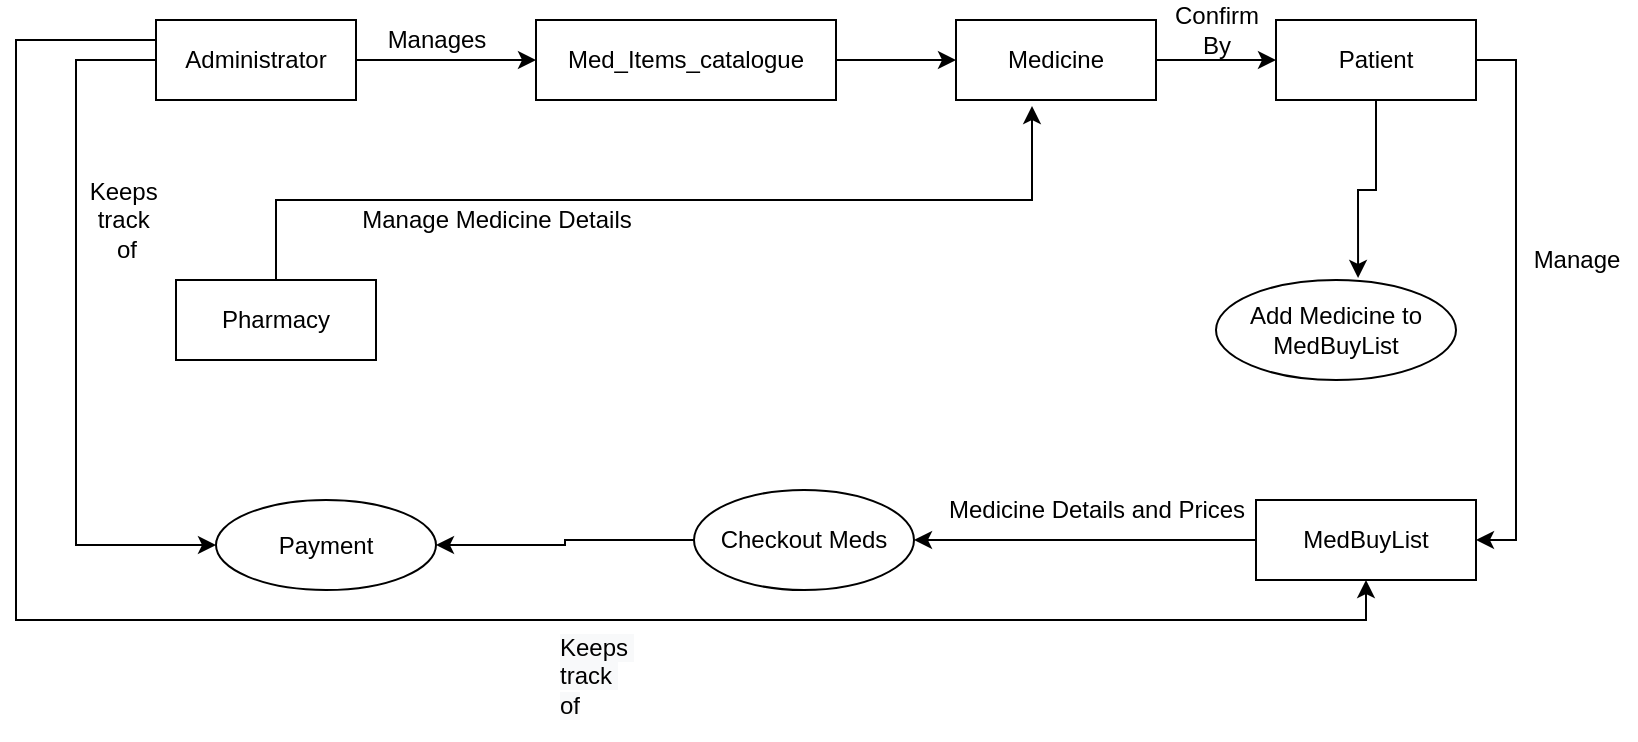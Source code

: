 <mxfile version="16.6.6" type="device"><diagram id="6DTld2FbTyNNRfzMZXIw" name="Page-1"><mxGraphModel dx="1117" dy="518" grid="1" gridSize="10" guides="1" tooltips="1" connect="1" arrows="1" fold="1" page="1" pageScale="1" pageWidth="827" pageHeight="1169" math="0" shadow="0"><root><mxCell id="0"/><mxCell id="1" parent="0"/><mxCell id="sIq0kUBHE4dvVrh6DoJc-12" style="edgeStyle=orthogonalEdgeStyle;rounded=0;orthogonalLoop=1;jettySize=auto;html=1;entryX=0;entryY=0.5;entryDx=0;entryDy=0;" edge="1" parent="1" source="sIq0kUBHE4dvVrh6DoJc-1" target="sIq0kUBHE4dvVrh6DoJc-3"><mxGeometry relative="1" as="geometry"><mxPoint x="260" y="180" as="targetPoint"/></mxGeometry></mxCell><mxCell id="sIq0kUBHE4dvVrh6DoJc-27" style="edgeStyle=orthogonalEdgeStyle;rounded=0;orthogonalLoop=1;jettySize=auto;html=1;entryX=0;entryY=0.5;entryDx=0;entryDy=0;" edge="1" parent="1" source="sIq0kUBHE4dvVrh6DoJc-1" target="sIq0kUBHE4dvVrh6DoJc-10"><mxGeometry relative="1" as="geometry"><Array as="points"><mxPoint x="50" y="180"/><mxPoint x="50" y="423"/></Array></mxGeometry></mxCell><mxCell id="sIq0kUBHE4dvVrh6DoJc-28" style="edgeStyle=orthogonalEdgeStyle;rounded=0;orthogonalLoop=1;jettySize=auto;html=1;entryX=0.5;entryY=1;entryDx=0;entryDy=0;" edge="1" parent="1" source="sIq0kUBHE4dvVrh6DoJc-1" target="sIq0kUBHE4dvVrh6DoJc-8"><mxGeometry relative="1" as="geometry"><Array as="points"><mxPoint x="20" y="170"/><mxPoint x="20" y="460"/><mxPoint x="695" y="460"/></Array></mxGeometry></mxCell><mxCell id="sIq0kUBHE4dvVrh6DoJc-1" value="Administrator" style="whiteSpace=wrap;html=1;align=center;" vertex="1" parent="1"><mxGeometry x="90" y="160" width="100" height="40" as="geometry"/></mxCell><mxCell id="sIq0kUBHE4dvVrh6DoJc-14" style="edgeStyle=orthogonalEdgeStyle;rounded=0;orthogonalLoop=1;jettySize=auto;html=1;entryX=0;entryY=0.5;entryDx=0;entryDy=0;" edge="1" parent="1" source="sIq0kUBHE4dvVrh6DoJc-3" target="sIq0kUBHE4dvVrh6DoJc-4"><mxGeometry relative="1" as="geometry"/></mxCell><mxCell id="sIq0kUBHE4dvVrh6DoJc-3" value="Med_Items_catalogue" style="whiteSpace=wrap;html=1;align=center;" vertex="1" parent="1"><mxGeometry x="280" y="160" width="150" height="40" as="geometry"/></mxCell><mxCell id="sIq0kUBHE4dvVrh6DoJc-15" style="edgeStyle=orthogonalEdgeStyle;rounded=0;orthogonalLoop=1;jettySize=auto;html=1;entryX=0;entryY=0.5;entryDx=0;entryDy=0;" edge="1" parent="1" source="sIq0kUBHE4dvVrh6DoJc-4" target="sIq0kUBHE4dvVrh6DoJc-5"><mxGeometry relative="1" as="geometry"/></mxCell><mxCell id="sIq0kUBHE4dvVrh6DoJc-4" value="Medicine" style="whiteSpace=wrap;html=1;align=center;" vertex="1" parent="1"><mxGeometry x="490" y="160" width="100" height="40" as="geometry"/></mxCell><mxCell id="sIq0kUBHE4dvVrh6DoJc-19" style="edgeStyle=orthogonalEdgeStyle;rounded=0;orthogonalLoop=1;jettySize=auto;html=1;entryX=1;entryY=0.5;entryDx=0;entryDy=0;" edge="1" parent="1" source="sIq0kUBHE4dvVrh6DoJc-5" target="sIq0kUBHE4dvVrh6DoJc-8"><mxGeometry relative="1" as="geometry"><Array as="points"><mxPoint x="770" y="180"/><mxPoint x="770" y="420"/></Array></mxGeometry></mxCell><mxCell id="sIq0kUBHE4dvVrh6DoJc-23" style="edgeStyle=orthogonalEdgeStyle;rounded=0;orthogonalLoop=1;jettySize=auto;html=1;entryX=0.592;entryY=-0.02;entryDx=0;entryDy=0;entryPerimeter=0;" edge="1" parent="1" source="sIq0kUBHE4dvVrh6DoJc-5" target="sIq0kUBHE4dvVrh6DoJc-6"><mxGeometry relative="1" as="geometry"><Array as="points"><mxPoint x="700" y="245"/></Array></mxGeometry></mxCell><mxCell id="sIq0kUBHE4dvVrh6DoJc-5" value="Patient" style="whiteSpace=wrap;html=1;align=center;" vertex="1" parent="1"><mxGeometry x="650" y="160" width="100" height="40" as="geometry"/></mxCell><mxCell id="sIq0kUBHE4dvVrh6DoJc-6" value="Add Medicine to MedBuyList" style="ellipse;whiteSpace=wrap;html=1;align=center;" vertex="1" parent="1"><mxGeometry x="620" y="290" width="120" height="50" as="geometry"/></mxCell><mxCell id="sIq0kUBHE4dvVrh6DoJc-24" style="edgeStyle=orthogonalEdgeStyle;rounded=0;orthogonalLoop=1;jettySize=auto;html=1;entryX=1;entryY=0.5;entryDx=0;entryDy=0;" edge="1" parent="1" source="sIq0kUBHE4dvVrh6DoJc-8" target="sIq0kUBHE4dvVrh6DoJc-9"><mxGeometry relative="1" as="geometry"/></mxCell><mxCell id="sIq0kUBHE4dvVrh6DoJc-8" value="MedBuyList" style="whiteSpace=wrap;html=1;align=center;" vertex="1" parent="1"><mxGeometry x="640" y="400" width="110" height="40" as="geometry"/></mxCell><mxCell id="sIq0kUBHE4dvVrh6DoJc-26" style="edgeStyle=orthogonalEdgeStyle;rounded=0;orthogonalLoop=1;jettySize=auto;html=1;entryX=1;entryY=0.5;entryDx=0;entryDy=0;" edge="1" parent="1" source="sIq0kUBHE4dvVrh6DoJc-9" target="sIq0kUBHE4dvVrh6DoJc-10"><mxGeometry relative="1" as="geometry"><mxPoint x="240" y="440" as="targetPoint"/></mxGeometry></mxCell><mxCell id="sIq0kUBHE4dvVrh6DoJc-9" value="Checkout Meds" style="ellipse;whiteSpace=wrap;html=1;align=center;" vertex="1" parent="1"><mxGeometry x="359" y="395" width="110" height="50" as="geometry"/></mxCell><mxCell id="sIq0kUBHE4dvVrh6DoJc-10" value="Payment" style="ellipse;whiteSpace=wrap;html=1;align=center;" vertex="1" parent="1"><mxGeometry x="120" y="400" width="110" height="45" as="geometry"/></mxCell><mxCell id="sIq0kUBHE4dvVrh6DoJc-17" style="edgeStyle=orthogonalEdgeStyle;rounded=0;orthogonalLoop=1;jettySize=auto;html=1;entryX=0.38;entryY=1.075;entryDx=0;entryDy=0;entryPerimeter=0;" edge="1" parent="1" source="sIq0kUBHE4dvVrh6DoJc-11" target="sIq0kUBHE4dvVrh6DoJc-4"><mxGeometry relative="1" as="geometry"><Array as="points"><mxPoint x="150" y="250"/><mxPoint x="528" y="250"/></Array></mxGeometry></mxCell><mxCell id="sIq0kUBHE4dvVrh6DoJc-11" value="Pharmacy" style="whiteSpace=wrap;html=1;align=center;" vertex="1" parent="1"><mxGeometry x="100" y="290" width="100" height="40" as="geometry"/></mxCell><mxCell id="sIq0kUBHE4dvVrh6DoJc-13" value="Manages" style="text;html=1;align=center;verticalAlign=middle;resizable=0;points=[];autosize=1;strokeColor=none;fillColor=none;" vertex="1" parent="1"><mxGeometry x="200" y="160" width="60" height="20" as="geometry"/></mxCell><mxCell id="sIq0kUBHE4dvVrh6DoJc-16" value="Confirm&lt;br&gt;By" style="text;html=1;align=center;verticalAlign=middle;resizable=0;points=[];autosize=1;strokeColor=none;fillColor=none;" vertex="1" parent="1"><mxGeometry x="590" y="150" width="60" height="30" as="geometry"/></mxCell><mxCell id="sIq0kUBHE4dvVrh6DoJc-18" value="Manage Medicine Details" style="text;html=1;align=center;verticalAlign=middle;resizable=0;points=[];autosize=1;strokeColor=none;fillColor=none;" vertex="1" parent="1"><mxGeometry x="185" y="250" width="150" height="20" as="geometry"/></mxCell><mxCell id="sIq0kUBHE4dvVrh6DoJc-20" value="Manage" style="text;html=1;align=center;verticalAlign=middle;resizable=0;points=[];autosize=1;strokeColor=none;fillColor=none;" vertex="1" parent="1"><mxGeometry x="770" y="270" width="60" height="20" as="geometry"/></mxCell><mxCell id="sIq0kUBHE4dvVrh6DoJc-25" value="Medicine Details and Prices" style="text;html=1;align=center;verticalAlign=middle;resizable=0;points=[];autosize=1;strokeColor=none;fillColor=none;" vertex="1" parent="1"><mxGeometry x="480" y="395" width="160" height="20" as="geometry"/></mxCell><mxCell id="sIq0kUBHE4dvVrh6DoJc-29" value="Keeps&amp;nbsp;&lt;br&gt;track&amp;nbsp;&lt;br&gt;of" style="text;html=1;align=center;verticalAlign=middle;resizable=0;points=[];autosize=1;strokeColor=none;fillColor=none;" vertex="1" parent="1"><mxGeometry x="50" y="235" width="50" height="50" as="geometry"/></mxCell><mxCell id="sIq0kUBHE4dvVrh6DoJc-32" value="&lt;span style=&quot;color: rgb(0, 0, 0); font-family: helvetica; font-size: 12px; font-style: normal; font-weight: 400; letter-spacing: normal; text-align: center; text-indent: 0px; text-transform: none; word-spacing: 0px; background-color: rgb(248, 249, 250); display: inline; float: none;&quot;&gt;Keeps&amp;nbsp;&lt;/span&gt;&lt;br style=&quot;color: rgb(0, 0, 0); font-family: helvetica; font-size: 12px; font-style: normal; font-weight: 400; letter-spacing: normal; text-align: center; text-indent: 0px; text-transform: none; word-spacing: 0px; background-color: rgb(248, 249, 250);&quot;&gt;&lt;span style=&quot;color: rgb(0, 0, 0); font-family: helvetica; font-size: 12px; font-style: normal; font-weight: 400; letter-spacing: normal; text-align: center; text-indent: 0px; text-transform: none; word-spacing: 0px; background-color: rgb(248, 249, 250); display: inline; float: none;&quot;&gt;track&amp;nbsp;&lt;/span&gt;&lt;br style=&quot;color: rgb(0, 0, 0); font-family: helvetica; font-size: 12px; font-style: normal; font-weight: 400; letter-spacing: normal; text-align: center; text-indent: 0px; text-transform: none; word-spacing: 0px; background-color: rgb(248, 249, 250);&quot;&gt;&lt;span style=&quot;color: rgb(0, 0, 0); font-family: helvetica; font-size: 12px; font-style: normal; font-weight: 400; letter-spacing: normal; text-align: center; text-indent: 0px; text-transform: none; word-spacing: 0px; background-color: rgb(248, 249, 250); display: inline; float: none;&quot;&gt;of&lt;/span&gt;" style="text;whiteSpace=wrap;html=1;" vertex="1" parent="1"><mxGeometry x="290" y="460" width="60" height="60" as="geometry"/></mxCell></root></mxGraphModel></diagram></mxfile>